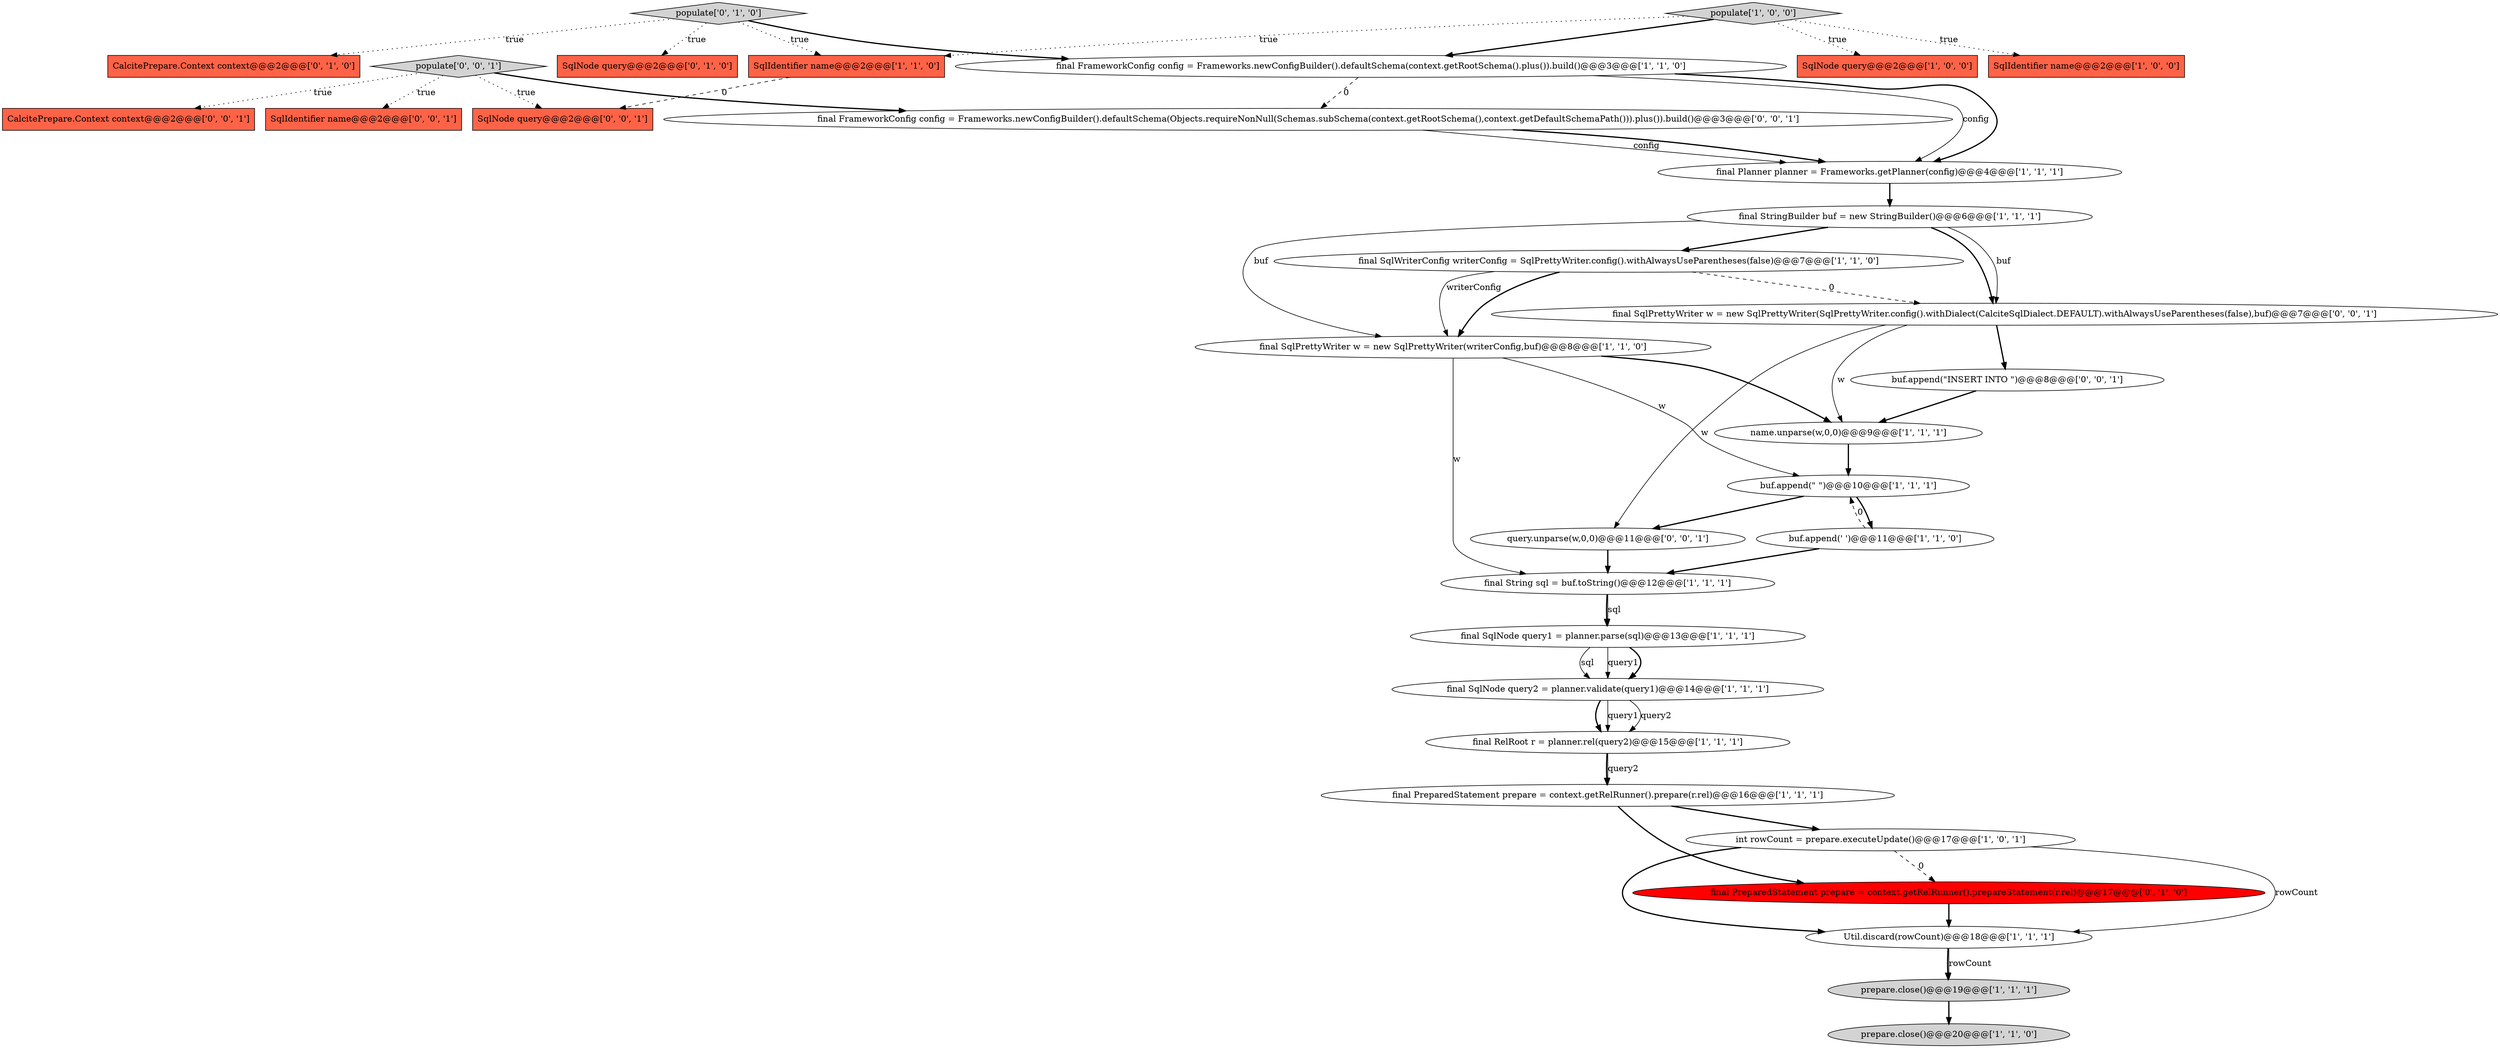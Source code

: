 digraph {
32 [style = filled, label = "final FrameworkConfig config = Frameworks.newConfigBuilder().defaultSchema(Objects.requireNonNull(Schemas.subSchema(context.getRootSchema(),context.getDefaultSchemaPath())).plus()).build()@@@3@@@['0', '0', '1']", fillcolor = white, shape = ellipse image = "AAA0AAABBB3BBB"];
0 [style = filled, label = "buf.append(' ')@@@11@@@['1', '1', '0']", fillcolor = white, shape = ellipse image = "AAA0AAABBB1BBB"];
20 [style = filled, label = "final SqlWriterConfig writerConfig = SqlPrettyWriter.config().withAlwaysUseParentheses(false)@@@7@@@['1', '1', '0']", fillcolor = white, shape = ellipse image = "AAA0AAABBB1BBB"];
17 [style = filled, label = "final SqlPrettyWriter w = new SqlPrettyWriter(writerConfig,buf)@@@8@@@['1', '1', '0']", fillcolor = white, shape = ellipse image = "AAA0AAABBB1BBB"];
31 [style = filled, label = "SqlNode query@@@2@@@['0', '0', '1']", fillcolor = tomato, shape = box image = "AAA0AAABBB3BBB"];
25 [style = filled, label = "CalcitePrepare.Context context@@@2@@@['0', '0', '1']", fillcolor = tomato, shape = box image = "AAA0AAABBB3BBB"];
1 [style = filled, label = "Util.discard(rowCount)@@@18@@@['1', '1', '1']", fillcolor = white, shape = ellipse image = "AAA0AAABBB1BBB"];
28 [style = filled, label = "query.unparse(w,0,0)@@@11@@@['0', '0', '1']", fillcolor = white, shape = ellipse image = "AAA0AAABBB3BBB"];
4 [style = filled, label = "prepare.close()@@@19@@@['1', '1', '1']", fillcolor = lightgray, shape = ellipse image = "AAA0AAABBB1BBB"];
9 [style = filled, label = "final RelRoot r = planner.rel(query2)@@@15@@@['1', '1', '1']", fillcolor = white, shape = ellipse image = "AAA0AAABBB1BBB"];
16 [style = filled, label = "prepare.close()@@@20@@@['1', '1', '0']", fillcolor = lightgray, shape = ellipse image = "AAA0AAABBB1BBB"];
3 [style = filled, label = "final SqlNode query1 = planner.parse(sql)@@@13@@@['1', '1', '1']", fillcolor = white, shape = ellipse image = "AAA0AAABBB1BBB"];
12 [style = filled, label = "name.unparse(w,0,0)@@@9@@@['1', '1', '1']", fillcolor = white, shape = ellipse image = "AAA0AAABBB1BBB"];
14 [style = filled, label = "int rowCount = prepare.executeUpdate()@@@17@@@['1', '0', '1']", fillcolor = white, shape = ellipse image = "AAA0AAABBB1BBB"];
30 [style = filled, label = "populate['0', '0', '1']", fillcolor = lightgray, shape = diamond image = "AAA0AAABBB3BBB"];
5 [style = filled, label = "SqlNode query@@@2@@@['1', '0', '0']", fillcolor = tomato, shape = box image = "AAA0AAABBB1BBB"];
18 [style = filled, label = "buf.append(\" \")@@@10@@@['1', '1', '1']", fillcolor = white, shape = ellipse image = "AAA0AAABBB1BBB"];
27 [style = filled, label = "final SqlPrettyWriter w = new SqlPrettyWriter(SqlPrettyWriter.config().withDialect(CalciteSqlDialect.DEFAULT).withAlwaysUseParentheses(false),buf)@@@7@@@['0', '0', '1']", fillcolor = white, shape = ellipse image = "AAA0AAABBB3BBB"];
2 [style = filled, label = "SqlIdentifier name@@@2@@@['1', '0', '0']", fillcolor = tomato, shape = box image = "AAA0AAABBB1BBB"];
26 [style = filled, label = "buf.append(\"INSERT INTO \")@@@8@@@['0', '0', '1']", fillcolor = white, shape = ellipse image = "AAA0AAABBB3BBB"];
6 [style = filled, label = "final PreparedStatement prepare = context.getRelRunner().prepare(r.rel)@@@16@@@['1', '1', '1']", fillcolor = white, shape = ellipse image = "AAA0AAABBB1BBB"];
10 [style = filled, label = "final StringBuilder buf = new StringBuilder()@@@6@@@['1', '1', '1']", fillcolor = white, shape = ellipse image = "AAA0AAABBB1BBB"];
11 [style = filled, label = "final FrameworkConfig config = Frameworks.newConfigBuilder().defaultSchema(context.getRootSchema().plus()).build()@@@3@@@['1', '1', '0']", fillcolor = white, shape = ellipse image = "AAA0AAABBB1BBB"];
23 [style = filled, label = "SqlNode query@@@2@@@['0', '1', '0']", fillcolor = tomato, shape = box image = "AAA0AAABBB2BBB"];
21 [style = filled, label = "populate['0', '1', '0']", fillcolor = lightgray, shape = diamond image = "AAA0AAABBB2BBB"];
29 [style = filled, label = "SqlIdentifier name@@@2@@@['0', '0', '1']", fillcolor = tomato, shape = box image = "AAA0AAABBB3BBB"];
22 [style = filled, label = "CalcitePrepare.Context context@@@2@@@['0', '1', '0']", fillcolor = tomato, shape = box image = "AAA0AAABBB2BBB"];
8 [style = filled, label = "final SqlNode query2 = planner.validate(query1)@@@14@@@['1', '1', '1']", fillcolor = white, shape = ellipse image = "AAA0AAABBB1BBB"];
7 [style = filled, label = "SqlIdentifier name@@@2@@@['1', '1', '0']", fillcolor = tomato, shape = box image = "AAA0AAABBB1BBB"];
15 [style = filled, label = "final String sql = buf.toString()@@@12@@@['1', '1', '1']", fillcolor = white, shape = ellipse image = "AAA0AAABBB1BBB"];
24 [style = filled, label = "final PreparedStatement prepare = context.getRelRunner().prepareStatement(r.rel)@@@17@@@['0', '1', '0']", fillcolor = red, shape = ellipse image = "AAA1AAABBB2BBB"];
19 [style = filled, label = "populate['1', '0', '0']", fillcolor = lightgray, shape = diamond image = "AAA0AAABBB1BBB"];
13 [style = filled, label = "final Planner planner = Frameworks.getPlanner(config)@@@4@@@['1', '1', '1']", fillcolor = white, shape = ellipse image = "AAA0AAABBB1BBB"];
4->16 [style = bold, label=""];
13->10 [style = bold, label=""];
14->24 [style = dashed, label="0"];
11->32 [style = dashed, label="0"];
1->4 [style = bold, label=""];
3->8 [style = solid, label="sql"];
10->20 [style = bold, label=""];
20->17 [style = bold, label=""];
28->15 [style = bold, label=""];
7->31 [style = dashed, label="0"];
19->2 [style = dotted, label="true"];
10->27 [style = bold, label=""];
20->27 [style = dashed, label="0"];
30->32 [style = bold, label=""];
19->11 [style = bold, label=""];
11->13 [style = solid, label="config"];
6->24 [style = bold, label=""];
21->22 [style = dotted, label="true"];
19->7 [style = dotted, label="true"];
15->3 [style = bold, label=""];
18->28 [style = bold, label=""];
0->15 [style = bold, label=""];
14->1 [style = bold, label=""];
9->6 [style = bold, label=""];
1->4 [style = solid, label="rowCount"];
9->6 [style = solid, label="query2"];
6->14 [style = bold, label=""];
15->3 [style = solid, label="sql"];
30->29 [style = dotted, label="true"];
26->12 [style = bold, label=""];
17->12 [style = bold, label=""];
3->8 [style = solid, label="query1"];
30->31 [style = dotted, label="true"];
30->25 [style = dotted, label="true"];
20->17 [style = solid, label="writerConfig"];
14->1 [style = solid, label="rowCount"];
21->11 [style = bold, label=""];
17->15 [style = solid, label="w"];
21->23 [style = dotted, label="true"];
3->8 [style = bold, label=""];
21->7 [style = dotted, label="true"];
11->13 [style = bold, label=""];
27->12 [style = solid, label="w"];
32->13 [style = solid, label="config"];
12->18 [style = bold, label=""];
10->27 [style = solid, label="buf"];
8->9 [style = bold, label=""];
19->5 [style = dotted, label="true"];
0->18 [style = dashed, label="0"];
27->28 [style = solid, label="w"];
10->17 [style = solid, label="buf"];
17->18 [style = solid, label="w"];
24->1 [style = bold, label=""];
32->13 [style = bold, label=""];
8->9 [style = solid, label="query1"];
18->0 [style = bold, label=""];
8->9 [style = solid, label="query2"];
27->26 [style = bold, label=""];
}
